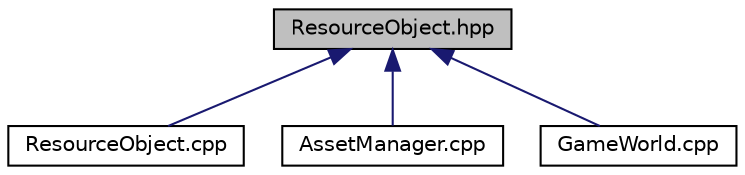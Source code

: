 digraph "ResourceObject.hpp"
{
 // LATEX_PDF_SIZE
  edge [fontname="Helvetica",fontsize="10",labelfontname="Helvetica",labelfontsize="10"];
  node [fontname="Helvetica",fontsize="10",shape=record];
  Node1 [label="ResourceObject.hpp",height=0.2,width=0.4,color="black", fillcolor="grey75", style="filled", fontcolor="black",tooltip=" "];
  Node1 -> Node2 [dir="back",color="midnightblue",fontsize="10",style="solid",fontname="Helvetica"];
  Node2 [label="ResourceObject.cpp",height=0.2,width=0.4,color="black", fillcolor="white", style="filled",URL="$ResourceObject_8cpp.html",tooltip=" "];
  Node1 -> Node3 [dir="back",color="midnightblue",fontsize="10",style="solid",fontname="Helvetica"];
  Node3 [label="AssetManager.cpp",height=0.2,width=0.4,color="black", fillcolor="white", style="filled",URL="$AssetManager_8cpp.html",tooltip=" "];
  Node1 -> Node4 [dir="back",color="midnightblue",fontsize="10",style="solid",fontname="Helvetica"];
  Node4 [label="GameWorld.cpp",height=0.2,width=0.4,color="black", fillcolor="white", style="filled",URL="$GameWorld_8cpp.html",tooltip=" "];
}
